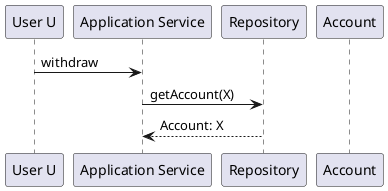 @startuml

participant "User U" as U
participant "Application Service" as AS
participant "Repository" as R
participant "Account" as A

U -> AS: withdraw
AS -> R: getAccount(X)
R --> AS: Account: X

@enduml